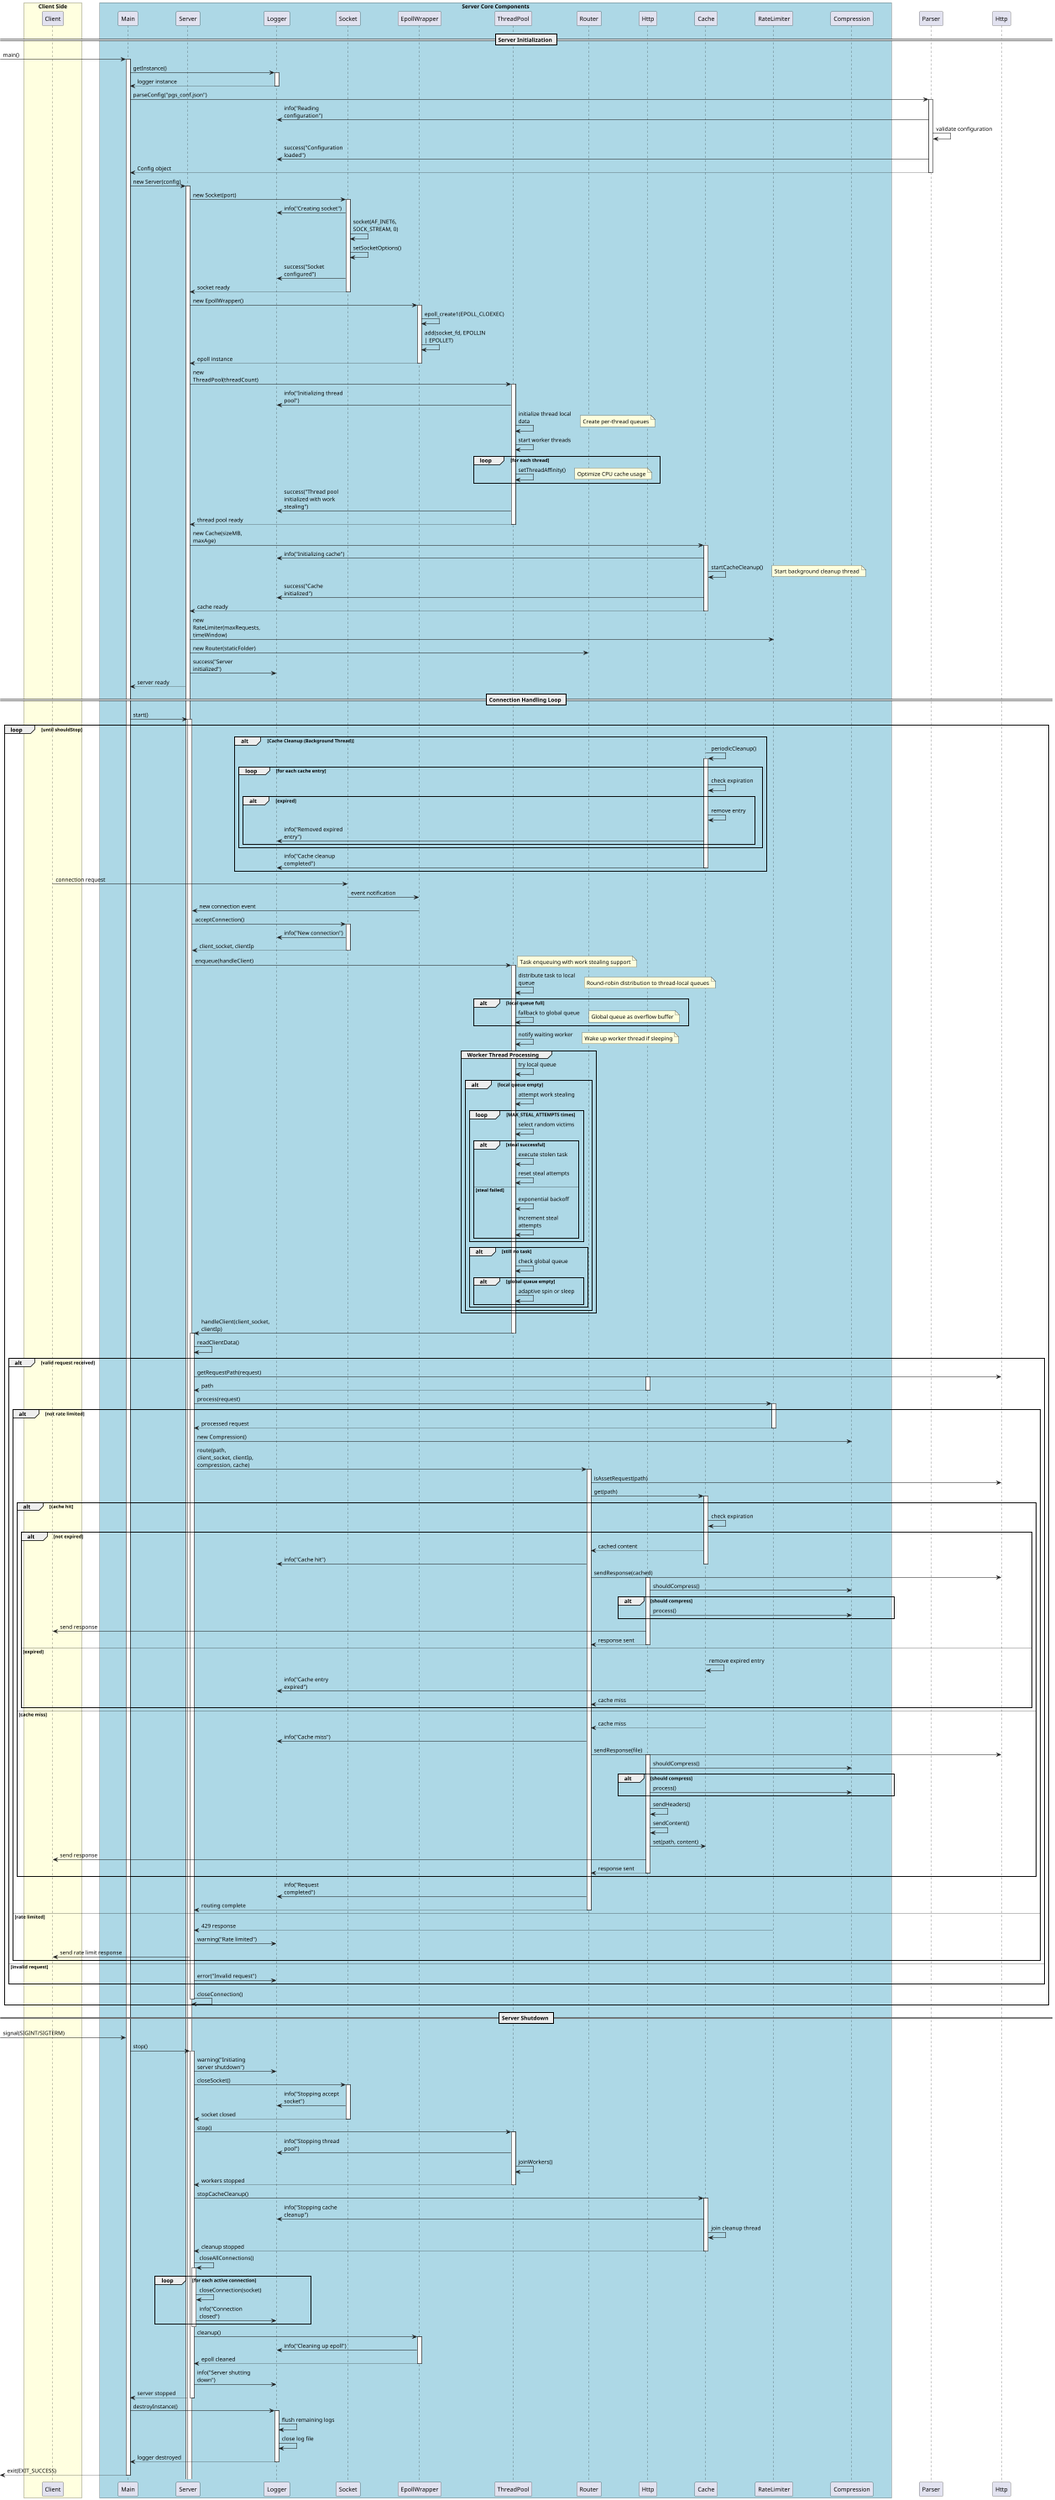 @startuml server-sequence

scale 0.5
skinparam responseMessageBelowArrow true
skinparam maxMessageSize 150
skinparam ParticipantPadding 40
skinparam BoxPadding 20

box "Client Side" #LightYellow
participant "Client" as client
end box

box "Server Core Components" #LightBlue
participant "Main" as main
participant "Server" as server
participant "Logger" as logger
participant "Socket" as socket
participant "EpollWrapper" as epoll
participant "ThreadPool" as pool
participant "Router" as router
participant "Http" as http
participant "Cache" as cache
participant "RateLimiter" as limiter
participant "Compression" as compression
end box

== Server Initialization ==
[-> main: main()
activate main

main -> logger: getInstance()
activate logger
logger --> main: logger instance
deactivate logger

main -> Parser: parseConfig("pgs_conf.json")
activate Parser
Parser -> logger: info("Reading configuration")
Parser -> Parser: validate configuration
Parser -> logger: success("Configuration loaded")
Parser --> main: Config object
deactivate Parser

main -> server: new Server(config)
activate server

server -> socket: new Socket(port)
activate socket
socket -> logger: info("Creating socket")
socket -> socket: socket(AF_INET6, SOCK_STREAM, 0)
socket -> socket: setSocketOptions()
socket -> logger: success("Socket configured")
socket --> server: socket ready
deactivate socket

server -> epoll: new EpollWrapper()
activate epoll
epoll -> epoll: epoll_create1(EPOLL_CLOEXEC)
epoll -> epoll: add(socket_fd, EPOLLIN | EPOLLET)
epoll --> server: epoll instance
deactivate epoll

server -> pool: new ThreadPool(threadCount)
activate pool
pool -> logger: info("Initializing thread pool")
pool -> pool: initialize thread local data
note right: Create per-thread queues
pool -> pool: start worker threads
loop for each thread
    pool -> pool: setThreadAffinity()
    note right: Optimize CPU cache usage
end
pool -> logger: success("Thread pool initialized with work stealing")
pool --> server: thread pool ready
deactivate pool

server -> cache: new Cache(sizeMB, maxAge)
activate cache
cache -> logger: info("Initializing cache")
cache -> cache: startCacheCleanup()
note right: Start background cleanup thread
cache -> logger: success("Cache initialized")
cache --> server: cache ready
deactivate cache

server -> limiter: new RateLimiter(maxRequests, timeWindow)
server -> router: new Router(staticFolder)
server -> logger: success("Server initialized")
server --> main: server ready
== Connection Handling Loop ==
main -> server: start()
activate server

loop until shouldStop
    alt Cache Cleanup (Background Thread)
        cache -> cache: periodicCleanup()
        activate cache
        loop for each cache entry
            cache -> cache: check expiration
            alt expired
                cache -> cache: remove entry
                cache -> logger: info("Removed expired entry")
            end
        end
        cache -> logger: info("Cache cleanup completed")
        deactivate cache
    end

    client -> socket: connection request
    socket -> epoll: event notification
    epoll -> server: new connection event
    
    server -> socket: acceptConnection()
    activate socket
    socket -> logger: info("New connection")
    socket --> server: client_socket, clientIp
    deactivate socket
    
    server -> pool: enqueue(handleClient)
activate pool
note right: Task enqueuing with work stealing support
pool -> pool: distribute task to local queue
note right: Round-robin distribution to thread-local queues

alt local queue full
    pool -> pool: fallback to global queue
    note right: Global queue as overflow buffer
end

pool -> pool: notify waiting worker
note right: Wake up worker thread if sleeping

group Worker Thread Processing
    pool -> pool: try local queue
    alt local queue empty
        pool -> pool: attempt work stealing
        loop MAX_STEAL_ATTEMPTS times
            pool -> pool: select random victims
            alt steal successful
                pool -> pool: execute stolen task
                pool -> pool: reset steal attempts
            else steal failed
                pool -> pool: exponential backoff
                pool -> pool: increment steal attempts
            end
        end
        alt still no task
            pool -> pool: check global queue
            alt global queue empty
                pool -> pool: adaptive spin or sleep
            end
        end
    end
end

pool -> server: handleClient(client_socket, clientIp)
deactivate pool
activate server
    
    server -> server: readClientData()
    alt valid request received
        server -> Http: getRequestPath(request)
        activate http
        http --> server: path
        deactivate http
        
        server -> limiter: process(request)
        activate limiter
        
        alt not rate limited
            limiter --> server: processed request
            deactivate limiter
            
            server -> compression: new Compression()
            server -> router: route(path, client_socket, clientIp, compression, cache)
            activate router
            
            router -> Http: isAssetRequest(path)
            router -> cache: get(path)
            activate cache
            
            alt cache hit
                cache -> cache: check expiration
                alt not expired
                    cache --> router: cached content
                    router -> logger: info("Cache hit")
                    deactivate cache
                    
                    router -> Http: sendResponse(cached)
                    activate http
                    http -> compression: shouldCompress()
                    alt should compress
                        http -> compression: process()
                    end
                    http -> client: send response
                    http --> router: response sent
                    deactivate http
                else expired
                    cache -> cache: remove expired entry
                    cache -> logger: info("Cache entry expired")
                    cache --> router: cache miss
                end
                
            else cache miss
                cache --> router: cache miss
                router -> logger: info("Cache miss")
                
                router -> Http: sendResponse(file)
                activate http
                http -> compression: shouldCompress()
                alt should compress
                    http -> compression: process()
                end
                http -> http: sendHeaders()
                http -> http: sendContent()
                http -> cache: set(path, content)
                http -> client: send response
                http --> router: response sent
                deactivate http
            end
            
            router -> logger: info("Request completed")
            router --> server: routing complete
            deactivate router
            
        else rate limited
            limiter --> server: 429 response
            server -> logger: warning("Rate limited")
            server -> client: send rate limit response
        end
        
    else invalid request
        server -> logger: error("Invalid request")
    end
    
    server -> server: closeConnection()
    deactivate server
    deactivate pool
end
== Server Shutdown ==
[-> main: signal(SIGINT/SIGTERM)
main -> server: stop()
activate server

server -> logger: warning("Initiating server shutdown")

server -> socket: closeSocket()
activate socket
socket -> logger: info("Stopping accept socket")
socket --> server: socket closed
deactivate socket

server -> pool: stop()
activate pool
pool -> logger: info("Stopping thread pool")
pool -> pool: joinWorkers()
pool --> server: workers stopped
deactivate pool

server -> cache: stopCacheCleanup()
activate cache
cache -> logger: info("Stopping cache cleanup")
cache -> cache: join cleanup thread
cache --> server: cleanup stopped
deactivate cache

server -> server: closeAllConnections()
activate server
loop for each active connection
    server -> server: closeConnection(socket)
    server -> logger: info("Connection closed")
end
deactivate server

server -> epoll: cleanup()
activate epoll
epoll -> logger: info("Cleaning up epoll")
epoll --> server: epoll cleaned
deactivate epoll

server -> logger: info("Server shutting down")
server --> main: server stopped
deactivate server

main -> logger: destroyInstance()
activate logger
logger -> logger: flush remaining logs
logger -> logger: close log file
logger --> main: logger destroyed
deactivate logger

[<-- main: exit(EXIT_SUCCESS)
deactivate main

@enduml